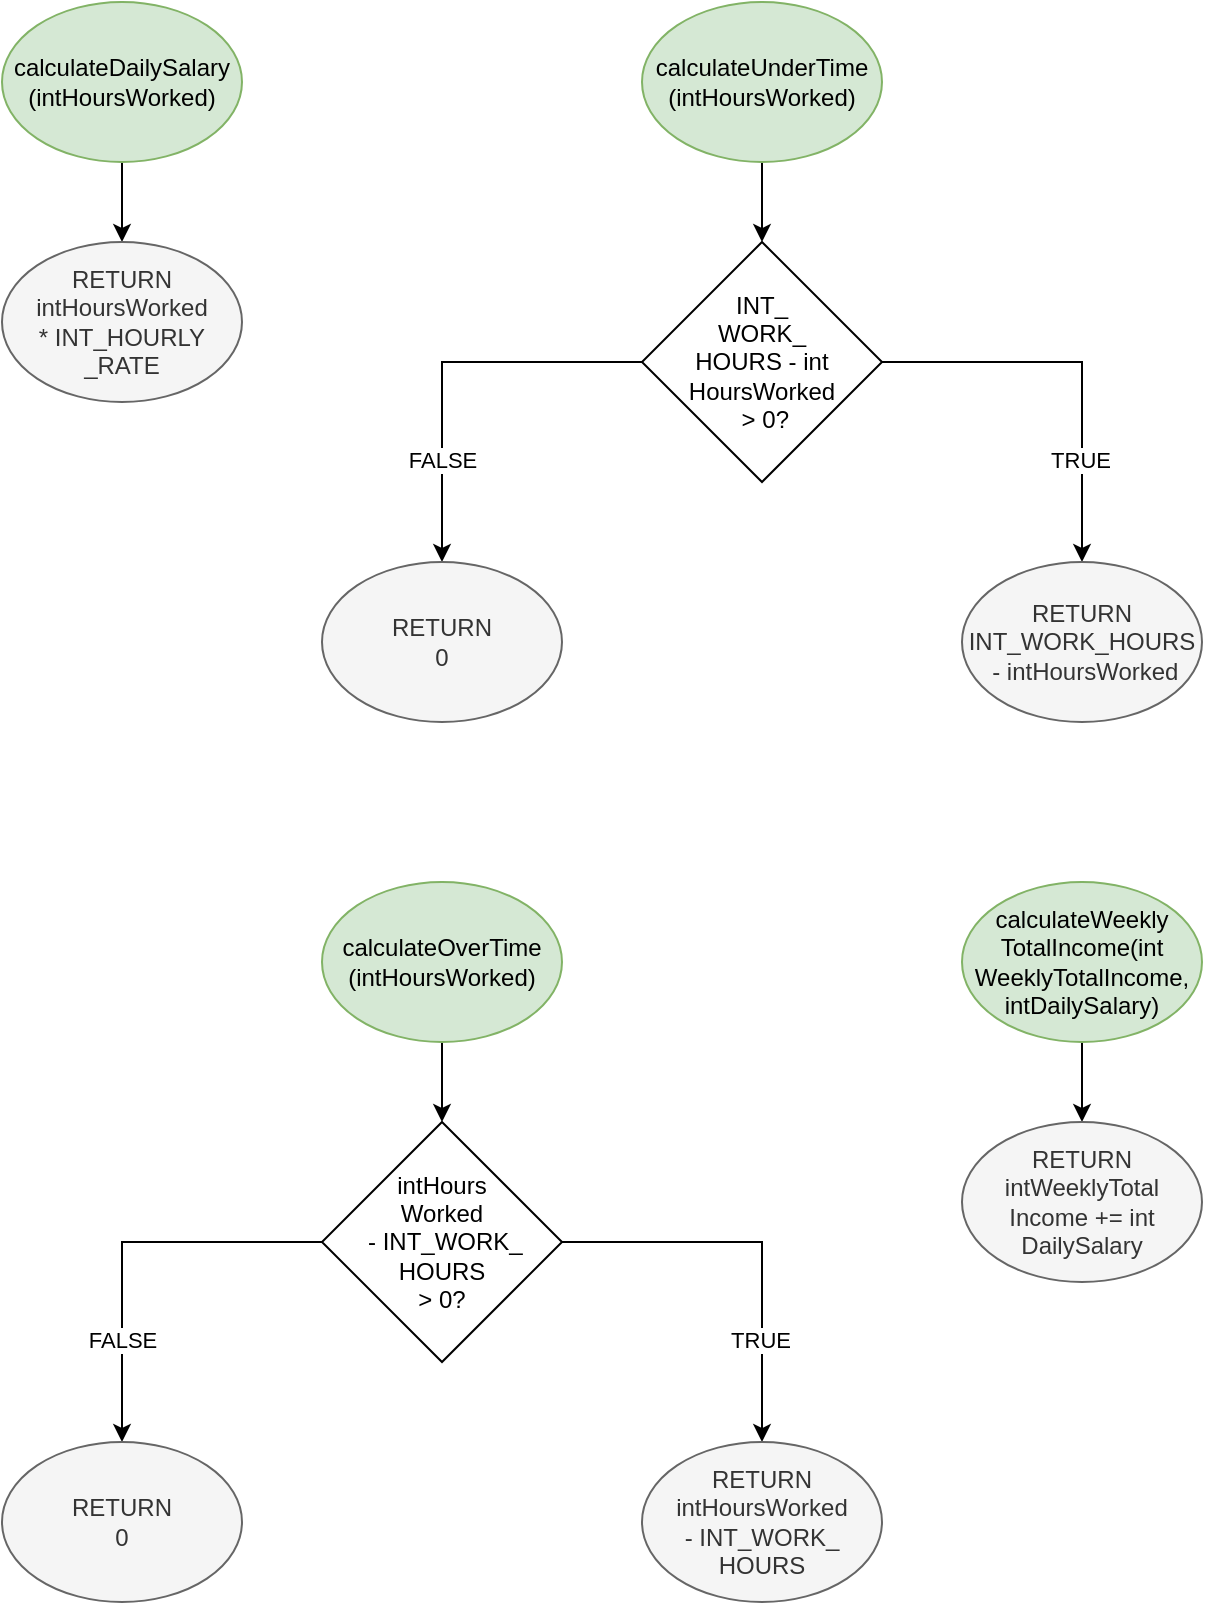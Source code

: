 <mxfile version="22.1.5" type="github">
  <diagram id="C5RBs43oDa-KdzZeNtuy" name="Page-1">
    <mxGraphModel dx="1588" dy="815" grid="1" gridSize="10" guides="1" tooltips="1" connect="1" arrows="1" fold="1" page="1" pageScale="1" pageWidth="3500" pageHeight="1500" math="0" shadow="0">
      <root>
        <mxCell id="WIyWlLk6GJQsqaUBKTNV-0" />
        <mxCell id="WIyWlLk6GJQsqaUBKTNV-1" parent="WIyWlLk6GJQsqaUBKTNV-0" />
        <mxCell id="fm0C9-tIpsz7Smg102zX-2" style="edgeStyle=orthogonalEdgeStyle;rounded=0;orthogonalLoop=1;jettySize=auto;html=1;entryX=0.5;entryY=0;entryDx=0;entryDy=0;" edge="1" parent="WIyWlLk6GJQsqaUBKTNV-1" source="fm0C9-tIpsz7Smg102zX-0" target="fm0C9-tIpsz7Smg102zX-1">
          <mxGeometry relative="1" as="geometry" />
        </mxCell>
        <mxCell id="fm0C9-tIpsz7Smg102zX-0" value="calculateDailySalary&lt;br&gt;(intHoursWorked)" style="ellipse;whiteSpace=wrap;html=1;fillColor=#d5e8d4;strokeColor=#82b366;" vertex="1" parent="WIyWlLk6GJQsqaUBKTNV-1">
          <mxGeometry x="40" y="40" width="120" height="80" as="geometry" />
        </mxCell>
        <mxCell id="fm0C9-tIpsz7Smg102zX-1" value="RETURN&lt;br&gt;intHoursWorked&lt;br&gt;* INT_HOURLY&lt;br&gt;_RATE" style="ellipse;whiteSpace=wrap;html=1;fillColor=#f5f5f5;fontColor=#333333;strokeColor=#666666;" vertex="1" parent="WIyWlLk6GJQsqaUBKTNV-1">
          <mxGeometry x="40" y="160" width="120" height="80" as="geometry" />
        </mxCell>
        <mxCell id="fm0C9-tIpsz7Smg102zX-3" style="edgeStyle=orthogonalEdgeStyle;rounded=0;orthogonalLoop=1;jettySize=auto;html=1;entryX=0.5;entryY=0;entryDx=0;entryDy=0;" edge="1" parent="WIyWlLk6GJQsqaUBKTNV-1" source="fm0C9-tIpsz7Smg102zX-4">
          <mxGeometry relative="1" as="geometry">
            <mxPoint x="420" y="160" as="targetPoint" />
          </mxGeometry>
        </mxCell>
        <mxCell id="fm0C9-tIpsz7Smg102zX-4" value="calculateUnderTime&lt;br&gt;(intHoursWorked)" style="ellipse;whiteSpace=wrap;html=1;fillColor=#d5e8d4;strokeColor=#82b366;" vertex="1" parent="WIyWlLk6GJQsqaUBKTNV-1">
          <mxGeometry x="360" y="40" width="120" height="80" as="geometry" />
        </mxCell>
        <mxCell id="fm0C9-tIpsz7Smg102zX-8" style="edgeStyle=orthogonalEdgeStyle;rounded=0;orthogonalLoop=1;jettySize=auto;html=1;entryX=0.5;entryY=0;entryDx=0;entryDy=0;" edge="1" parent="WIyWlLk6GJQsqaUBKTNV-1" source="fm0C9-tIpsz7Smg102zX-6" target="fm0C9-tIpsz7Smg102zX-7">
          <mxGeometry relative="1" as="geometry" />
        </mxCell>
        <mxCell id="fm0C9-tIpsz7Smg102zX-12" value="FALSE" style="edgeLabel;html=1;align=center;verticalAlign=middle;resizable=0;points=[];" vertex="1" connectable="0" parent="fm0C9-tIpsz7Smg102zX-8">
          <mxGeometry x="0.491" relative="1" as="geometry">
            <mxPoint as="offset" />
          </mxGeometry>
        </mxCell>
        <mxCell id="fm0C9-tIpsz7Smg102zX-10" style="edgeStyle=orthogonalEdgeStyle;rounded=0;orthogonalLoop=1;jettySize=auto;html=1;entryX=0.5;entryY=0;entryDx=0;entryDy=0;" edge="1" parent="WIyWlLk6GJQsqaUBKTNV-1" source="fm0C9-tIpsz7Smg102zX-6" target="fm0C9-tIpsz7Smg102zX-9">
          <mxGeometry relative="1" as="geometry" />
        </mxCell>
        <mxCell id="fm0C9-tIpsz7Smg102zX-11" value="TRUE" style="edgeLabel;html=1;align=center;verticalAlign=middle;resizable=0;points=[];" vertex="1" connectable="0" parent="fm0C9-tIpsz7Smg102zX-10">
          <mxGeometry x="0.491" y="-1" relative="1" as="geometry">
            <mxPoint as="offset" />
          </mxGeometry>
        </mxCell>
        <mxCell id="fm0C9-tIpsz7Smg102zX-6" value="INT_&lt;br&gt;WORK_&lt;br&gt;HOURS - int&lt;br&gt;HoursWorked&lt;br&gt;&amp;nbsp;&amp;gt; 0?" style="rhombus;whiteSpace=wrap;html=1;" vertex="1" parent="WIyWlLk6GJQsqaUBKTNV-1">
          <mxGeometry x="360" y="160" width="120" height="120" as="geometry" />
        </mxCell>
        <mxCell id="fm0C9-tIpsz7Smg102zX-7" value="RETURN&lt;br&gt;0" style="ellipse;whiteSpace=wrap;html=1;fillColor=#f5f5f5;fontColor=#333333;strokeColor=#666666;" vertex="1" parent="WIyWlLk6GJQsqaUBKTNV-1">
          <mxGeometry x="200" y="320" width="120" height="80" as="geometry" />
        </mxCell>
        <mxCell id="fm0C9-tIpsz7Smg102zX-9" value="RETURN&lt;br&gt;INT_WORK_HOURS&lt;br&gt;&amp;nbsp;- intHoursWorked" style="ellipse;whiteSpace=wrap;html=1;fillColor=#f5f5f5;fontColor=#333333;strokeColor=#666666;" vertex="1" parent="WIyWlLk6GJQsqaUBKTNV-1">
          <mxGeometry x="520" y="320" width="120" height="80" as="geometry" />
        </mxCell>
        <mxCell id="fm0C9-tIpsz7Smg102zX-13" style="edgeStyle=orthogonalEdgeStyle;rounded=0;orthogonalLoop=1;jettySize=auto;html=1;entryX=0.5;entryY=0;entryDx=0;entryDy=0;" edge="1" parent="WIyWlLk6GJQsqaUBKTNV-1" source="fm0C9-tIpsz7Smg102zX-14">
          <mxGeometry relative="1" as="geometry">
            <mxPoint x="260" y="600" as="targetPoint" />
          </mxGeometry>
        </mxCell>
        <mxCell id="fm0C9-tIpsz7Smg102zX-14" value="calculateOverTime&lt;br&gt;(intHoursWorked)" style="ellipse;whiteSpace=wrap;html=1;fillColor=#d5e8d4;strokeColor=#82b366;" vertex="1" parent="WIyWlLk6GJQsqaUBKTNV-1">
          <mxGeometry x="200" y="480" width="120" height="80" as="geometry" />
        </mxCell>
        <mxCell id="fm0C9-tIpsz7Smg102zX-15" style="edgeStyle=orthogonalEdgeStyle;rounded=0;orthogonalLoop=1;jettySize=auto;html=1;entryX=0.5;entryY=0;entryDx=0;entryDy=0;" edge="1" parent="WIyWlLk6GJQsqaUBKTNV-1" source="fm0C9-tIpsz7Smg102zX-19" target="fm0C9-tIpsz7Smg102zX-20">
          <mxGeometry relative="1" as="geometry" />
        </mxCell>
        <mxCell id="fm0C9-tIpsz7Smg102zX-16" value="FALSE" style="edgeLabel;html=1;align=center;verticalAlign=middle;resizable=0;points=[];" vertex="1" connectable="0" parent="fm0C9-tIpsz7Smg102zX-15">
          <mxGeometry x="0.491" relative="1" as="geometry">
            <mxPoint as="offset" />
          </mxGeometry>
        </mxCell>
        <mxCell id="fm0C9-tIpsz7Smg102zX-17" style="edgeStyle=orthogonalEdgeStyle;rounded=0;orthogonalLoop=1;jettySize=auto;html=1;entryX=0.5;entryY=0;entryDx=0;entryDy=0;" edge="1" parent="WIyWlLk6GJQsqaUBKTNV-1" source="fm0C9-tIpsz7Smg102zX-19" target="fm0C9-tIpsz7Smg102zX-21">
          <mxGeometry relative="1" as="geometry" />
        </mxCell>
        <mxCell id="fm0C9-tIpsz7Smg102zX-18" value="TRUE" style="edgeLabel;html=1;align=center;verticalAlign=middle;resizable=0;points=[];" vertex="1" connectable="0" parent="fm0C9-tIpsz7Smg102zX-17">
          <mxGeometry x="0.491" y="-1" relative="1" as="geometry">
            <mxPoint as="offset" />
          </mxGeometry>
        </mxCell>
        <mxCell id="fm0C9-tIpsz7Smg102zX-19" value="intHours&lt;br&gt;Worked&lt;br&gt;&amp;nbsp;- INT_WORK_&lt;br&gt;HOURS&lt;br&gt;&amp;gt; 0?" style="rhombus;whiteSpace=wrap;html=1;" vertex="1" parent="WIyWlLk6GJQsqaUBKTNV-1">
          <mxGeometry x="200" y="600" width="120" height="120" as="geometry" />
        </mxCell>
        <mxCell id="fm0C9-tIpsz7Smg102zX-20" value="RETURN&lt;br&gt;0" style="ellipse;whiteSpace=wrap;html=1;fillColor=#f5f5f5;fontColor=#333333;strokeColor=#666666;" vertex="1" parent="WIyWlLk6GJQsqaUBKTNV-1">
          <mxGeometry x="40" y="760" width="120" height="80" as="geometry" />
        </mxCell>
        <mxCell id="fm0C9-tIpsz7Smg102zX-21" value="RETURN&lt;br&gt;intHoursWorked&lt;br&gt;- INT_WORK_&lt;br&gt;HOURS" style="ellipse;whiteSpace=wrap;html=1;fillColor=#f5f5f5;fontColor=#333333;strokeColor=#666666;" vertex="1" parent="WIyWlLk6GJQsqaUBKTNV-1">
          <mxGeometry x="360" y="760" width="120" height="80" as="geometry" />
        </mxCell>
        <mxCell id="fm0C9-tIpsz7Smg102zX-22" style="edgeStyle=orthogonalEdgeStyle;rounded=0;orthogonalLoop=1;jettySize=auto;html=1;entryX=0.5;entryY=0;entryDx=0;entryDy=0;" edge="1" parent="WIyWlLk6GJQsqaUBKTNV-1" source="fm0C9-tIpsz7Smg102zX-23" target="fm0C9-tIpsz7Smg102zX-24">
          <mxGeometry relative="1" as="geometry" />
        </mxCell>
        <mxCell id="fm0C9-tIpsz7Smg102zX-23" value="calculateWeekly&lt;br&gt;TotalIncome(int&lt;br&gt;WeeklyTotalIncome, intDailySalary)" style="ellipse;whiteSpace=wrap;html=1;fillColor=#d5e8d4;strokeColor=#82b366;" vertex="1" parent="WIyWlLk6GJQsqaUBKTNV-1">
          <mxGeometry x="520" y="480" width="120" height="80" as="geometry" />
        </mxCell>
        <mxCell id="fm0C9-tIpsz7Smg102zX-24" value="RETURN&lt;br&gt;intWeeklyTotal&lt;br&gt;Income += int&lt;br&gt;DailySalary" style="ellipse;whiteSpace=wrap;html=1;fillColor=#f5f5f5;fontColor=#333333;strokeColor=#666666;" vertex="1" parent="WIyWlLk6GJQsqaUBKTNV-1">
          <mxGeometry x="520" y="600" width="120" height="80" as="geometry" />
        </mxCell>
      </root>
    </mxGraphModel>
  </diagram>
</mxfile>
